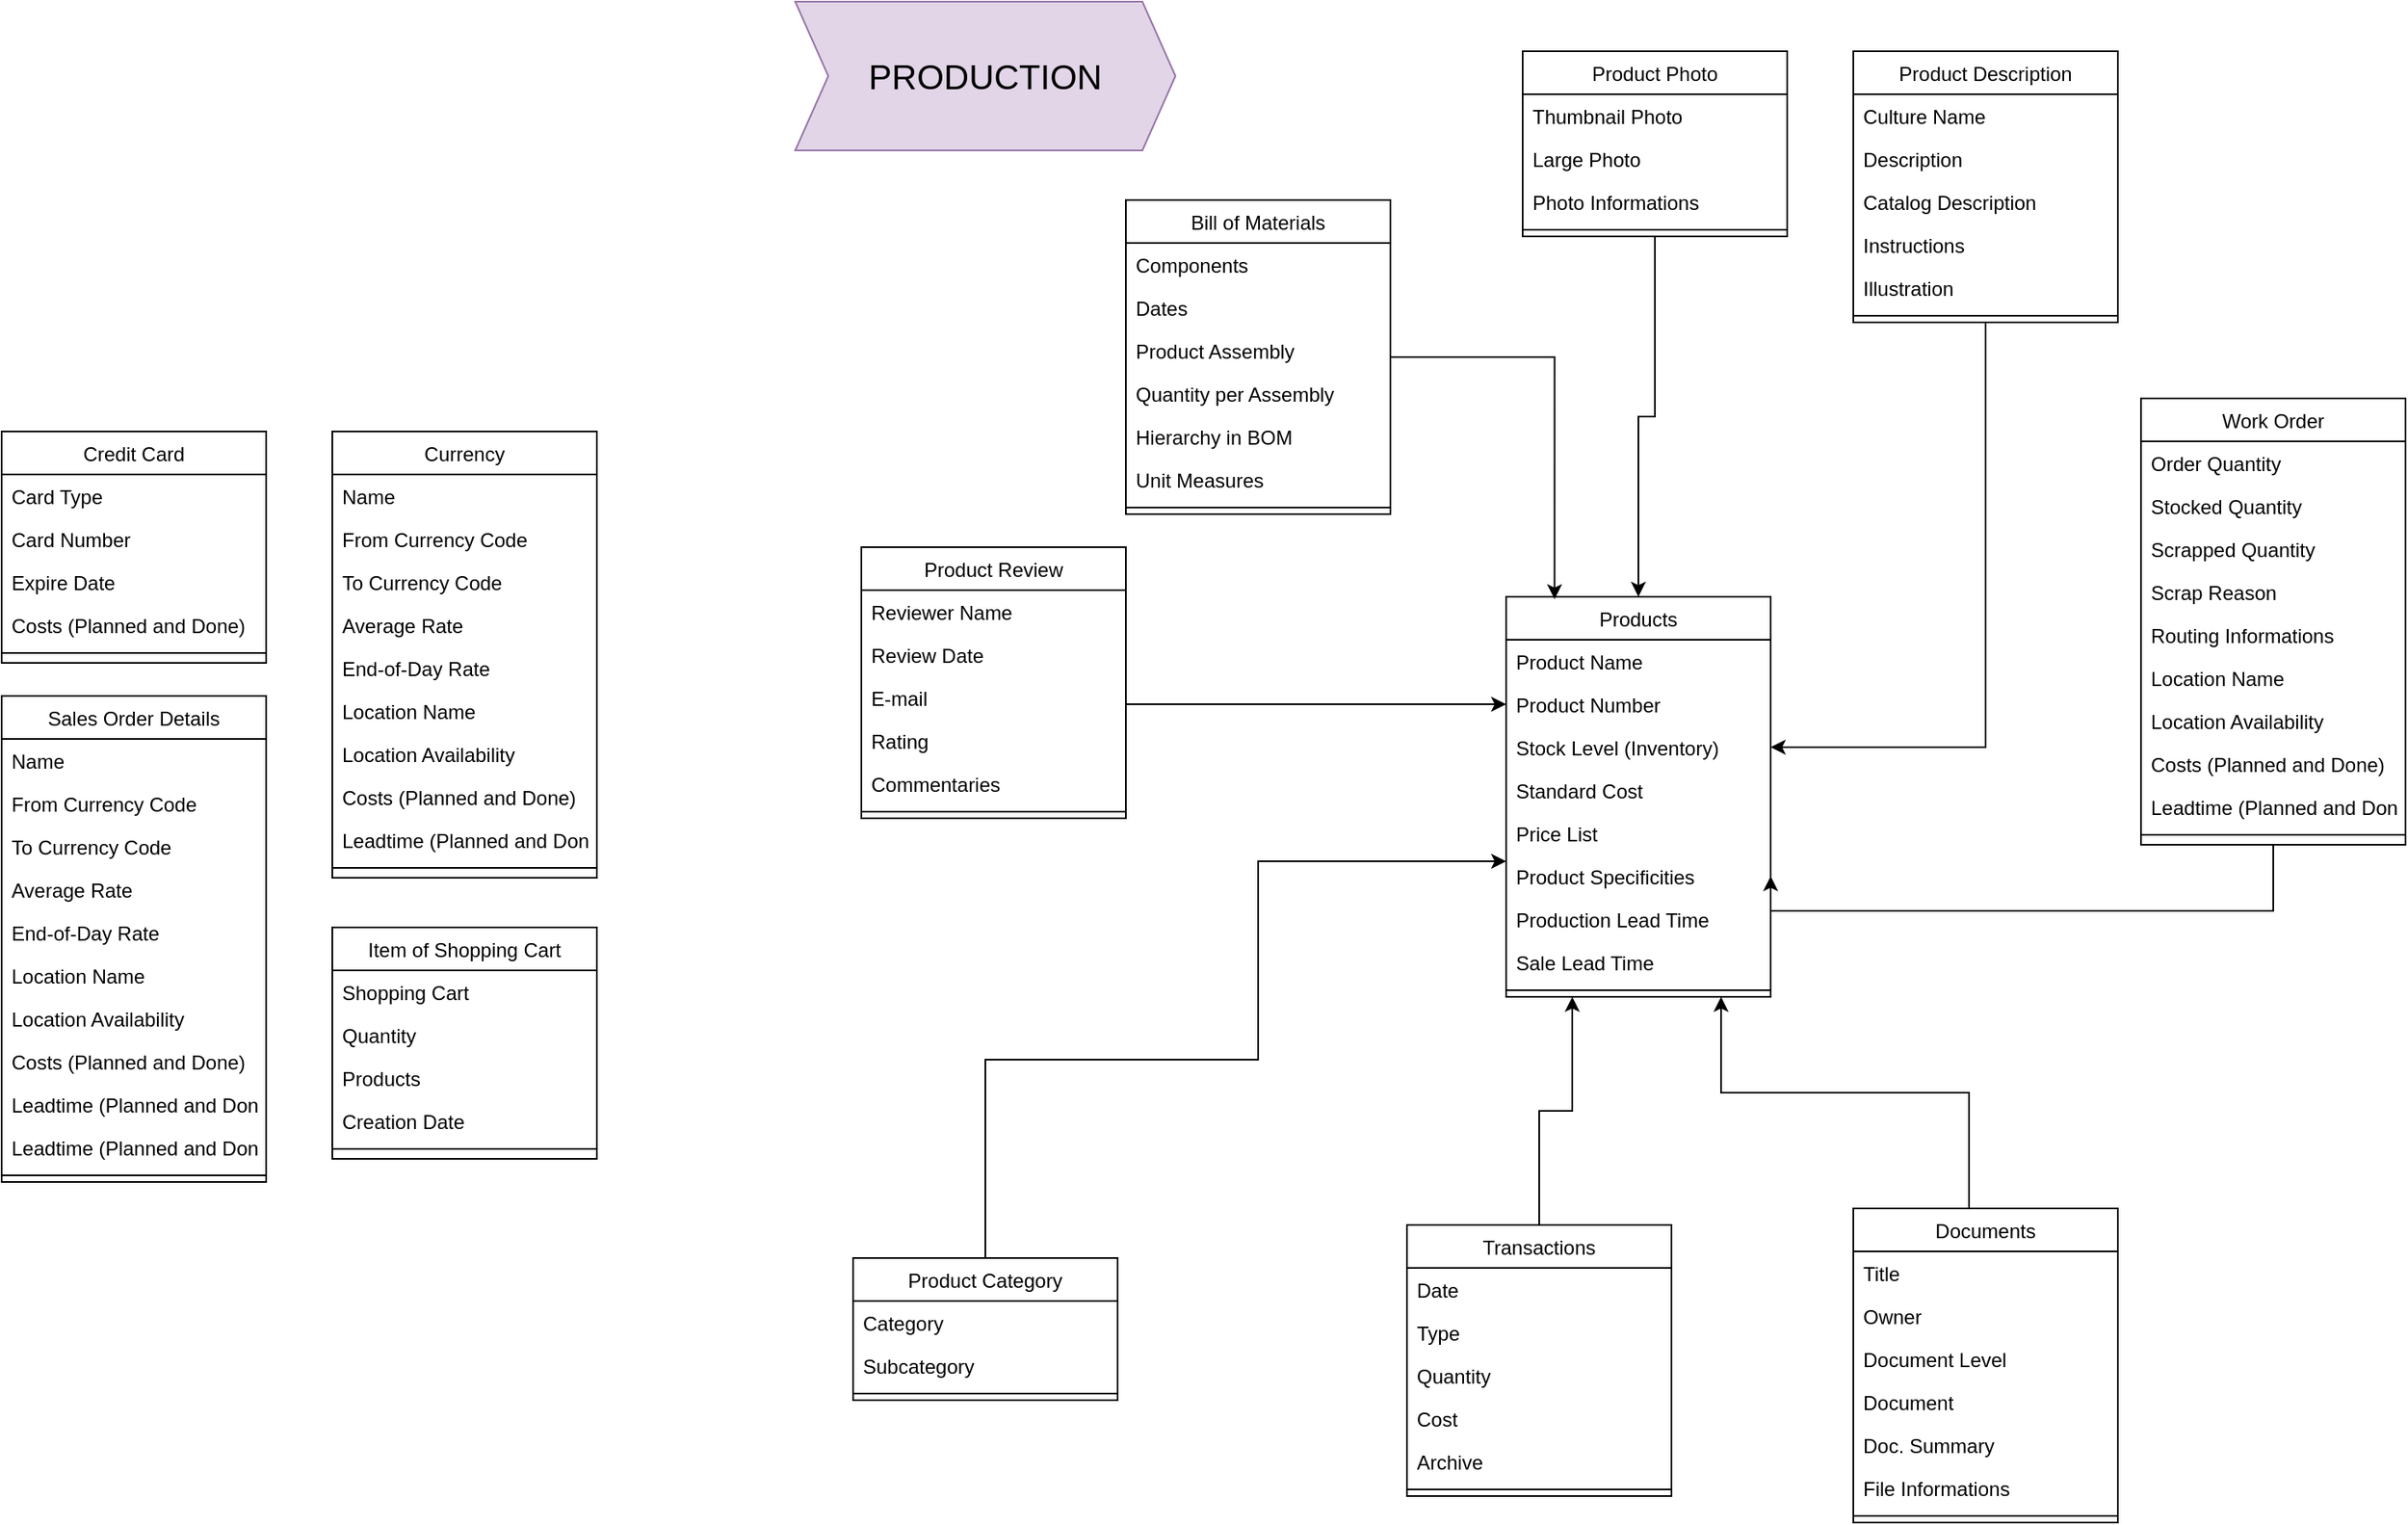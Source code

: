<mxfile version="15.5.5" type="github">
  <diagram id="C5RBs43oDa-KdzZeNtuy" name="AdventureWorks">
    <mxGraphModel dx="1296" dy="685" grid="1" gridSize="10" guides="1" tooltips="1" connect="1" arrows="1" fold="1" page="1" pageScale="1" pageWidth="827" pageHeight="1169" math="0" shadow="0">
      <root>
        <mxCell id="WIyWlLk6GJQsqaUBKTNV-0" />
        <mxCell id="WIyWlLk6GJQsqaUBKTNV-1" parent="WIyWlLk6GJQsqaUBKTNV-0" />
        <mxCell id="zkfFHV4jXpPFQw0GAbJ--0" value="Products" style="swimlane;fontStyle=0;align=center;verticalAlign=top;childLayout=stackLayout;horizontal=1;startSize=26;horizontalStack=0;resizeParent=1;resizeLast=0;collapsible=1;marginBottom=0;rounded=0;shadow=0;strokeWidth=1;" parent="WIyWlLk6GJQsqaUBKTNV-1" vertex="1">
          <mxGeometry x="1270" y="370" width="160" height="242" as="geometry">
            <mxRectangle x="230" y="140" width="160" height="26" as="alternateBounds" />
          </mxGeometry>
        </mxCell>
        <mxCell id="zkfFHV4jXpPFQw0GAbJ--1" value="Product Name" style="text;align=left;verticalAlign=top;spacingLeft=4;spacingRight=4;overflow=hidden;rotatable=0;points=[[0,0.5],[1,0.5]];portConstraint=eastwest;" parent="zkfFHV4jXpPFQw0GAbJ--0" vertex="1">
          <mxGeometry y="26" width="160" height="26" as="geometry" />
        </mxCell>
        <mxCell id="zkfFHV4jXpPFQw0GAbJ--2" value="Product Number" style="text;align=left;verticalAlign=top;spacingLeft=4;spacingRight=4;overflow=hidden;rotatable=0;points=[[0,0.5],[1,0.5]];portConstraint=eastwest;rounded=0;shadow=0;html=0;" parent="zkfFHV4jXpPFQw0GAbJ--0" vertex="1">
          <mxGeometry y="52" width="160" height="26" as="geometry" />
        </mxCell>
        <mxCell id="zkfFHV4jXpPFQw0GAbJ--3" value="Stock Level (Inventory)" style="text;align=left;verticalAlign=top;spacingLeft=4;spacingRight=4;overflow=hidden;rotatable=0;points=[[0,0.5],[1,0.5]];portConstraint=eastwest;rounded=0;shadow=0;html=0;" parent="zkfFHV4jXpPFQw0GAbJ--0" vertex="1">
          <mxGeometry y="78" width="160" height="26" as="geometry" />
        </mxCell>
        <mxCell id="zkfFHV4jXpPFQw0GAbJ--5" value="Standard Cost" style="text;align=left;verticalAlign=top;spacingLeft=4;spacingRight=4;overflow=hidden;rotatable=0;points=[[0,0.5],[1,0.5]];portConstraint=eastwest;" parent="zkfFHV4jXpPFQw0GAbJ--0" vertex="1">
          <mxGeometry y="104" width="160" height="26" as="geometry" />
        </mxCell>
        <mxCell id="CMO23vyVObpt2nxWguGa-0" value="Price List" style="text;align=left;verticalAlign=top;spacingLeft=4;spacingRight=4;overflow=hidden;rotatable=0;points=[[0,0.5],[1,0.5]];portConstraint=eastwest;" vertex="1" parent="zkfFHV4jXpPFQw0GAbJ--0">
          <mxGeometry y="130" width="160" height="26" as="geometry" />
        </mxCell>
        <mxCell id="CMO23vyVObpt2nxWguGa-3" value="Product Specificities" style="text;align=left;verticalAlign=top;spacingLeft=4;spacingRight=4;overflow=hidden;rotatable=0;points=[[0,0.5],[1,0.5]];portConstraint=eastwest;" vertex="1" parent="zkfFHV4jXpPFQw0GAbJ--0">
          <mxGeometry y="156" width="160" height="26" as="geometry" />
        </mxCell>
        <mxCell id="CMO23vyVObpt2nxWguGa-2" value="Production Lead Time" style="text;align=left;verticalAlign=top;spacingLeft=4;spacingRight=4;overflow=hidden;rotatable=0;points=[[0,0.5],[1,0.5]];portConstraint=eastwest;" vertex="1" parent="zkfFHV4jXpPFQw0GAbJ--0">
          <mxGeometry y="182" width="160" height="26" as="geometry" />
        </mxCell>
        <mxCell id="CMO23vyVObpt2nxWguGa-1" value="Sale Lead Time" style="text;align=left;verticalAlign=top;spacingLeft=4;spacingRight=4;overflow=hidden;rotatable=0;points=[[0,0.5],[1,0.5]];portConstraint=eastwest;" vertex="1" parent="zkfFHV4jXpPFQw0GAbJ--0">
          <mxGeometry y="208" width="160" height="26" as="geometry" />
        </mxCell>
        <mxCell id="zkfFHV4jXpPFQw0GAbJ--4" value="" style="line;html=1;strokeWidth=1;align=left;verticalAlign=middle;spacingTop=-1;spacingLeft=3;spacingRight=3;rotatable=0;labelPosition=right;points=[];portConstraint=eastwest;" parent="zkfFHV4jXpPFQw0GAbJ--0" vertex="1">
          <mxGeometry y="234" width="160" height="8" as="geometry" />
        </mxCell>
        <mxCell id="CMO23vyVObpt2nxWguGa-112" style="edgeStyle=orthogonalEdgeStyle;rounded=0;orthogonalLoop=1;jettySize=auto;html=1;fontSize=21;entryX=0;entryY=0.5;entryDx=0;entryDy=0;" edge="1" parent="WIyWlLk6GJQsqaUBKTNV-1" source="zkfFHV4jXpPFQw0GAbJ--6" target="zkfFHV4jXpPFQw0GAbJ--2">
          <mxGeometry relative="1" as="geometry">
            <Array as="points">
              <mxPoint x="1100" y="435" />
              <mxPoint x="1100" y="435" />
            </Array>
          </mxGeometry>
        </mxCell>
        <mxCell id="zkfFHV4jXpPFQw0GAbJ--6" value="Product Review" style="swimlane;fontStyle=0;align=center;verticalAlign=top;childLayout=stackLayout;horizontal=1;startSize=26;horizontalStack=0;resizeParent=1;resizeLast=0;collapsible=1;marginBottom=0;rounded=0;shadow=0;strokeWidth=1;" parent="WIyWlLk6GJQsqaUBKTNV-1" vertex="1">
          <mxGeometry x="880" y="340" width="160" height="164" as="geometry">
            <mxRectangle x="130" y="380" width="160" height="26" as="alternateBounds" />
          </mxGeometry>
        </mxCell>
        <mxCell id="zkfFHV4jXpPFQw0GAbJ--7" value="Reviewer Name" style="text;align=left;verticalAlign=top;spacingLeft=4;spacingRight=4;overflow=hidden;rotatable=0;points=[[0,0.5],[1,0.5]];portConstraint=eastwest;" parent="zkfFHV4jXpPFQw0GAbJ--6" vertex="1">
          <mxGeometry y="26" width="160" height="26" as="geometry" />
        </mxCell>
        <mxCell id="zkfFHV4jXpPFQw0GAbJ--8" value="Review Date" style="text;align=left;verticalAlign=top;spacingLeft=4;spacingRight=4;overflow=hidden;rotatable=0;points=[[0,0.5],[1,0.5]];portConstraint=eastwest;rounded=0;shadow=0;html=0;" parent="zkfFHV4jXpPFQw0GAbJ--6" vertex="1">
          <mxGeometry y="52" width="160" height="26" as="geometry" />
        </mxCell>
        <mxCell id="zkfFHV4jXpPFQw0GAbJ--11" value="E-mail" style="text;align=left;verticalAlign=top;spacingLeft=4;spacingRight=4;overflow=hidden;rotatable=0;points=[[0,0.5],[1,0.5]];portConstraint=eastwest;" parent="zkfFHV4jXpPFQw0GAbJ--6" vertex="1">
          <mxGeometry y="78" width="160" height="26" as="geometry" />
        </mxCell>
        <mxCell id="CMO23vyVObpt2nxWguGa-9" value="Rating" style="text;align=left;verticalAlign=top;spacingLeft=4;spacingRight=4;overflow=hidden;rotatable=0;points=[[0,0.5],[1,0.5]];portConstraint=eastwest;" vertex="1" parent="zkfFHV4jXpPFQw0GAbJ--6">
          <mxGeometry y="104" width="160" height="26" as="geometry" />
        </mxCell>
        <mxCell id="CMO23vyVObpt2nxWguGa-10" value="Commentaries" style="text;align=left;verticalAlign=top;spacingLeft=4;spacingRight=4;overflow=hidden;rotatable=0;points=[[0,0.5],[1,0.5]];portConstraint=eastwest;" vertex="1" parent="zkfFHV4jXpPFQw0GAbJ--6">
          <mxGeometry y="130" width="160" height="26" as="geometry" />
        </mxCell>
        <mxCell id="zkfFHV4jXpPFQw0GAbJ--9" value="" style="line;html=1;strokeWidth=1;align=left;verticalAlign=middle;spacingTop=-1;spacingLeft=3;spacingRight=3;rotatable=0;labelPosition=right;points=[];portConstraint=eastwest;" parent="zkfFHV4jXpPFQw0GAbJ--6" vertex="1">
          <mxGeometry y="156" width="160" height="8" as="geometry" />
        </mxCell>
        <mxCell id="CMO23vyVObpt2nxWguGa-115" style="edgeStyle=orthogonalEdgeStyle;rounded=0;orthogonalLoop=1;jettySize=auto;html=1;entryX=0.25;entryY=1;entryDx=0;entryDy=0;fontSize=21;" edge="1" parent="WIyWlLk6GJQsqaUBKTNV-1" source="zkfFHV4jXpPFQw0GAbJ--13" target="zkfFHV4jXpPFQw0GAbJ--0">
          <mxGeometry relative="1" as="geometry" />
        </mxCell>
        <mxCell id="zkfFHV4jXpPFQw0GAbJ--13" value="Transactions" style="swimlane;fontStyle=0;align=center;verticalAlign=top;childLayout=stackLayout;horizontal=1;startSize=26;horizontalStack=0;resizeParent=1;resizeLast=0;collapsible=1;marginBottom=0;rounded=0;shadow=0;strokeWidth=1;" parent="WIyWlLk6GJQsqaUBKTNV-1" vertex="1">
          <mxGeometry x="1210" y="750" width="160" height="164" as="geometry">
            <mxRectangle x="340" y="380" width="170" height="26" as="alternateBounds" />
          </mxGeometry>
        </mxCell>
        <mxCell id="zkfFHV4jXpPFQw0GAbJ--14" value="Date" style="text;align=left;verticalAlign=top;spacingLeft=4;spacingRight=4;overflow=hidden;rotatable=0;points=[[0,0.5],[1,0.5]];portConstraint=eastwest;" parent="zkfFHV4jXpPFQw0GAbJ--13" vertex="1">
          <mxGeometry y="26" width="160" height="26" as="geometry" />
        </mxCell>
        <mxCell id="CMO23vyVObpt2nxWguGa-6" value="Type" style="text;align=left;verticalAlign=top;spacingLeft=4;spacingRight=4;overflow=hidden;rotatable=0;points=[[0,0.5],[1,0.5]];portConstraint=eastwest;" vertex="1" parent="zkfFHV4jXpPFQw0GAbJ--13">
          <mxGeometry y="52" width="160" height="26" as="geometry" />
        </mxCell>
        <mxCell id="CMO23vyVObpt2nxWguGa-5" value="Quantity" style="text;align=left;verticalAlign=top;spacingLeft=4;spacingRight=4;overflow=hidden;rotatable=0;points=[[0,0.5],[1,0.5]];portConstraint=eastwest;" vertex="1" parent="zkfFHV4jXpPFQw0GAbJ--13">
          <mxGeometry y="78" width="160" height="26" as="geometry" />
        </mxCell>
        <mxCell id="CMO23vyVObpt2nxWguGa-8" value="Cost" style="text;align=left;verticalAlign=top;spacingLeft=4;spacingRight=4;overflow=hidden;rotatable=0;points=[[0,0.5],[1,0.5]];portConstraint=eastwest;" vertex="1" parent="zkfFHV4jXpPFQw0GAbJ--13">
          <mxGeometry y="104" width="160" height="26" as="geometry" />
        </mxCell>
        <mxCell id="CMO23vyVObpt2nxWguGa-7" value="Archive" style="text;align=left;verticalAlign=top;spacingLeft=4;spacingRight=4;overflow=hidden;rotatable=0;points=[[0,0.5],[1,0.5]];portConstraint=eastwest;" vertex="1" parent="zkfFHV4jXpPFQw0GAbJ--13">
          <mxGeometry y="130" width="160" height="26" as="geometry" />
        </mxCell>
        <mxCell id="zkfFHV4jXpPFQw0GAbJ--15" value="" style="line;html=1;strokeWidth=1;align=left;verticalAlign=middle;spacingTop=-1;spacingLeft=3;spacingRight=3;rotatable=0;labelPosition=right;points=[];portConstraint=eastwest;" parent="zkfFHV4jXpPFQw0GAbJ--13" vertex="1">
          <mxGeometry y="156" width="160" height="8" as="geometry" />
        </mxCell>
        <mxCell id="CMO23vyVObpt2nxWguGa-114" style="edgeStyle=orthogonalEdgeStyle;rounded=0;orthogonalLoop=1;jettySize=auto;html=1;fontSize=21;" edge="1" parent="WIyWlLk6GJQsqaUBKTNV-1" source="zkfFHV4jXpPFQw0GAbJ--17" target="zkfFHV4jXpPFQw0GAbJ--0">
          <mxGeometry relative="1" as="geometry">
            <Array as="points">
              <mxPoint x="955" y="650" />
              <mxPoint x="1120" y="650" />
              <mxPoint x="1120" y="530" />
            </Array>
          </mxGeometry>
        </mxCell>
        <mxCell id="zkfFHV4jXpPFQw0GAbJ--17" value="Product Category" style="swimlane;fontStyle=0;align=center;verticalAlign=top;childLayout=stackLayout;horizontal=1;startSize=26;horizontalStack=0;resizeParent=1;resizeLast=0;collapsible=1;marginBottom=0;rounded=0;shadow=0;strokeWidth=1;" parent="WIyWlLk6GJQsqaUBKTNV-1" vertex="1">
          <mxGeometry x="875" y="770" width="160" height="86" as="geometry">
            <mxRectangle x="550" y="140" width="160" height="26" as="alternateBounds" />
          </mxGeometry>
        </mxCell>
        <mxCell id="zkfFHV4jXpPFQw0GAbJ--18" value="Category" style="text;align=left;verticalAlign=top;spacingLeft=4;spacingRight=4;overflow=hidden;rotatable=0;points=[[0,0.5],[1,0.5]];portConstraint=eastwest;" parent="zkfFHV4jXpPFQw0GAbJ--17" vertex="1">
          <mxGeometry y="26" width="160" height="26" as="geometry" />
        </mxCell>
        <mxCell id="zkfFHV4jXpPFQw0GAbJ--19" value="Subcategory" style="text;align=left;verticalAlign=top;spacingLeft=4;spacingRight=4;overflow=hidden;rotatable=0;points=[[0,0.5],[1,0.5]];portConstraint=eastwest;rounded=0;shadow=0;html=0;" parent="zkfFHV4jXpPFQw0GAbJ--17" vertex="1">
          <mxGeometry y="52" width="160" height="26" as="geometry" />
        </mxCell>
        <mxCell id="zkfFHV4jXpPFQw0GAbJ--23" value="" style="line;html=1;strokeWidth=1;align=left;verticalAlign=middle;spacingTop=-1;spacingLeft=3;spacingRight=3;rotatable=0;labelPosition=right;points=[];portConstraint=eastwest;" parent="zkfFHV4jXpPFQw0GAbJ--17" vertex="1">
          <mxGeometry y="78" width="160" height="8" as="geometry" />
        </mxCell>
        <mxCell id="CMO23vyVObpt2nxWguGa-113" style="edgeStyle=orthogonalEdgeStyle;rounded=0;orthogonalLoop=1;jettySize=auto;html=1;entryX=1;entryY=0.5;entryDx=0;entryDy=0;fontSize=21;" edge="1" parent="WIyWlLk6GJQsqaUBKTNV-1" source="CMO23vyVObpt2nxWguGa-11" target="CMO23vyVObpt2nxWguGa-3">
          <mxGeometry relative="1" as="geometry">
            <Array as="points">
              <mxPoint x="1734" y="560" />
              <mxPoint x="1430" y="560" />
            </Array>
          </mxGeometry>
        </mxCell>
        <mxCell id="CMO23vyVObpt2nxWguGa-11" value="Work Order" style="swimlane;fontStyle=0;align=center;verticalAlign=top;childLayout=stackLayout;horizontal=1;startSize=26;horizontalStack=0;resizeParent=1;resizeLast=0;collapsible=1;marginBottom=0;rounded=0;shadow=0;strokeWidth=1;" vertex="1" parent="WIyWlLk6GJQsqaUBKTNV-1">
          <mxGeometry x="1654" y="250" width="160" height="270" as="geometry">
            <mxRectangle x="230" y="140" width="160" height="26" as="alternateBounds" />
          </mxGeometry>
        </mxCell>
        <mxCell id="CMO23vyVObpt2nxWguGa-12" value="Order Quantity" style="text;align=left;verticalAlign=top;spacingLeft=4;spacingRight=4;overflow=hidden;rotatable=0;points=[[0,0.5],[1,0.5]];portConstraint=eastwest;" vertex="1" parent="CMO23vyVObpt2nxWguGa-11">
          <mxGeometry y="26" width="160" height="26" as="geometry" />
        </mxCell>
        <mxCell id="CMO23vyVObpt2nxWguGa-13" value="Stocked Quantity" style="text;align=left;verticalAlign=top;spacingLeft=4;spacingRight=4;overflow=hidden;rotatable=0;points=[[0,0.5],[1,0.5]];portConstraint=eastwest;rounded=0;shadow=0;html=0;" vertex="1" parent="CMO23vyVObpt2nxWguGa-11">
          <mxGeometry y="52" width="160" height="26" as="geometry" />
        </mxCell>
        <mxCell id="CMO23vyVObpt2nxWguGa-14" value="Scrapped Quantity" style="text;align=left;verticalAlign=top;spacingLeft=4;spacingRight=4;overflow=hidden;rotatable=0;points=[[0,0.5],[1,0.5]];portConstraint=eastwest;rounded=0;shadow=0;html=0;" vertex="1" parent="CMO23vyVObpt2nxWguGa-11">
          <mxGeometry y="78" width="160" height="26" as="geometry" />
        </mxCell>
        <mxCell id="CMO23vyVObpt2nxWguGa-15" value="Scrap Reason" style="text;align=left;verticalAlign=top;spacingLeft=4;spacingRight=4;overflow=hidden;rotatable=0;points=[[0,0.5],[1,0.5]];portConstraint=eastwest;" vertex="1" parent="CMO23vyVObpt2nxWguGa-11">
          <mxGeometry y="104" width="160" height="26" as="geometry" />
        </mxCell>
        <mxCell id="CMO23vyVObpt2nxWguGa-17" value="Routing Informations" style="text;align=left;verticalAlign=top;spacingLeft=4;spacingRight=4;overflow=hidden;rotatable=0;points=[[0,0.5],[1,0.5]];portConstraint=eastwest;" vertex="1" parent="CMO23vyVObpt2nxWguGa-11">
          <mxGeometry y="130" width="160" height="26" as="geometry" />
        </mxCell>
        <mxCell id="CMO23vyVObpt2nxWguGa-19" value="Location Name" style="text;align=left;verticalAlign=top;spacingLeft=4;spacingRight=4;overflow=hidden;rotatable=0;points=[[0,0.5],[1,0.5]];portConstraint=eastwest;" vertex="1" parent="CMO23vyVObpt2nxWguGa-11">
          <mxGeometry y="156" width="160" height="26" as="geometry" />
        </mxCell>
        <mxCell id="CMO23vyVObpt2nxWguGa-18" value="Location Availability" style="text;align=left;verticalAlign=top;spacingLeft=4;spacingRight=4;overflow=hidden;rotatable=0;points=[[0,0.5],[1,0.5]];portConstraint=eastwest;" vertex="1" parent="CMO23vyVObpt2nxWguGa-11">
          <mxGeometry y="182" width="160" height="26" as="geometry" />
        </mxCell>
        <mxCell id="CMO23vyVObpt2nxWguGa-21" value="Costs (Planned and Done)" style="text;align=left;verticalAlign=top;spacingLeft=4;spacingRight=4;overflow=hidden;rotatable=0;points=[[0,0.5],[1,0.5]];portConstraint=eastwest;" vertex="1" parent="CMO23vyVObpt2nxWguGa-11">
          <mxGeometry y="208" width="160" height="26" as="geometry" />
        </mxCell>
        <mxCell id="CMO23vyVObpt2nxWguGa-22" value="Leadtime (Planned and Done)" style="text;align=left;verticalAlign=top;spacingLeft=4;spacingRight=4;overflow=hidden;rotatable=0;points=[[0,0.5],[1,0.5]];portConstraint=eastwest;" vertex="1" parent="CMO23vyVObpt2nxWguGa-11">
          <mxGeometry y="234" width="160" height="26" as="geometry" />
        </mxCell>
        <mxCell id="CMO23vyVObpt2nxWguGa-20" value="" style="line;html=1;strokeWidth=1;align=left;verticalAlign=middle;spacingTop=-1;spacingLeft=3;spacingRight=3;rotatable=0;labelPosition=right;points=[];portConstraint=eastwest;" vertex="1" parent="CMO23vyVObpt2nxWguGa-11">
          <mxGeometry y="260" width="160" height="8" as="geometry" />
        </mxCell>
        <mxCell id="CMO23vyVObpt2nxWguGa-110" style="edgeStyle=orthogonalEdgeStyle;rounded=0;orthogonalLoop=1;jettySize=auto;html=1;fontSize=21;entryX=1;entryY=0.5;entryDx=0;entryDy=0;" edge="1" parent="WIyWlLk6GJQsqaUBKTNV-1" source="CMO23vyVObpt2nxWguGa-23" target="zkfFHV4jXpPFQw0GAbJ--3">
          <mxGeometry relative="1" as="geometry" />
        </mxCell>
        <mxCell id="CMO23vyVObpt2nxWguGa-23" value="Product Description" style="swimlane;fontStyle=0;align=center;verticalAlign=top;childLayout=stackLayout;horizontal=1;startSize=26;horizontalStack=0;resizeParent=1;resizeLast=0;collapsible=1;marginBottom=0;rounded=0;shadow=0;strokeWidth=1;" vertex="1" parent="WIyWlLk6GJQsqaUBKTNV-1">
          <mxGeometry x="1480" y="40" width="160" height="164" as="geometry">
            <mxRectangle x="230" y="140" width="160" height="26" as="alternateBounds" />
          </mxGeometry>
        </mxCell>
        <mxCell id="CMO23vyVObpt2nxWguGa-24" value="Culture Name" style="text;align=left;verticalAlign=top;spacingLeft=4;spacingRight=4;overflow=hidden;rotatable=0;points=[[0,0.5],[1,0.5]];portConstraint=eastwest;" vertex="1" parent="CMO23vyVObpt2nxWguGa-23">
          <mxGeometry y="26" width="160" height="26" as="geometry" />
        </mxCell>
        <mxCell id="CMO23vyVObpt2nxWguGa-25" value="Description" style="text;align=left;verticalAlign=top;spacingLeft=4;spacingRight=4;overflow=hidden;rotatable=0;points=[[0,0.5],[1,0.5]];portConstraint=eastwest;rounded=0;shadow=0;html=0;" vertex="1" parent="CMO23vyVObpt2nxWguGa-23">
          <mxGeometry y="52" width="160" height="26" as="geometry" />
        </mxCell>
        <mxCell id="CMO23vyVObpt2nxWguGa-26" value="Catalog Description" style="text;align=left;verticalAlign=top;spacingLeft=4;spacingRight=4;overflow=hidden;rotatable=0;points=[[0,0.5],[1,0.5]];portConstraint=eastwest;rounded=0;shadow=0;html=0;" vertex="1" parent="CMO23vyVObpt2nxWguGa-23">
          <mxGeometry y="78" width="160" height="26" as="geometry" />
        </mxCell>
        <mxCell id="CMO23vyVObpt2nxWguGa-27" value="Instructions" style="text;align=left;verticalAlign=top;spacingLeft=4;spacingRight=4;overflow=hidden;rotatable=0;points=[[0,0.5],[1,0.5]];portConstraint=eastwest;" vertex="1" parent="CMO23vyVObpt2nxWguGa-23">
          <mxGeometry y="104" width="160" height="26" as="geometry" />
        </mxCell>
        <mxCell id="CMO23vyVObpt2nxWguGa-28" value="Illustration" style="text;align=left;verticalAlign=top;spacingLeft=4;spacingRight=4;overflow=hidden;rotatable=0;points=[[0,0.5],[1,0.5]];portConstraint=eastwest;" vertex="1" parent="CMO23vyVObpt2nxWguGa-23">
          <mxGeometry y="130" width="160" height="26" as="geometry" />
        </mxCell>
        <mxCell id="CMO23vyVObpt2nxWguGa-32" value="" style="line;html=1;strokeWidth=1;align=left;verticalAlign=middle;spacingTop=-1;spacingLeft=3;spacingRight=3;rotatable=0;labelPosition=right;points=[];portConstraint=eastwest;" vertex="1" parent="CMO23vyVObpt2nxWguGa-23">
          <mxGeometry y="156" width="160" height="8" as="geometry" />
        </mxCell>
        <mxCell id="CMO23vyVObpt2nxWguGa-33" value="Documents" style="swimlane;fontStyle=0;align=center;verticalAlign=top;childLayout=stackLayout;horizontal=1;startSize=26;horizontalStack=0;resizeParent=1;resizeLast=0;collapsible=1;marginBottom=0;rounded=0;shadow=0;strokeWidth=1;" vertex="1" parent="WIyWlLk6GJQsqaUBKTNV-1">
          <mxGeometry x="1480" y="740" width="160" height="190" as="geometry">
            <mxRectangle x="230" y="140" width="160" height="26" as="alternateBounds" />
          </mxGeometry>
        </mxCell>
        <mxCell id="CMO23vyVObpt2nxWguGa-34" value="Title" style="text;align=left;verticalAlign=top;spacingLeft=4;spacingRight=4;overflow=hidden;rotatable=0;points=[[0,0.5],[1,0.5]];portConstraint=eastwest;" vertex="1" parent="CMO23vyVObpt2nxWguGa-33">
          <mxGeometry y="26" width="160" height="26" as="geometry" />
        </mxCell>
        <mxCell id="CMO23vyVObpt2nxWguGa-35" value="Owner" style="text;align=left;verticalAlign=top;spacingLeft=4;spacingRight=4;overflow=hidden;rotatable=0;points=[[0,0.5],[1,0.5]];portConstraint=eastwest;rounded=0;shadow=0;html=0;" vertex="1" parent="CMO23vyVObpt2nxWguGa-33">
          <mxGeometry y="52" width="160" height="26" as="geometry" />
        </mxCell>
        <mxCell id="CMO23vyVObpt2nxWguGa-36" value="Document Level" style="text;align=left;verticalAlign=top;spacingLeft=4;spacingRight=4;overflow=hidden;rotatable=0;points=[[0,0.5],[1,0.5]];portConstraint=eastwest;rounded=0;shadow=0;html=0;" vertex="1" parent="CMO23vyVObpt2nxWguGa-33">
          <mxGeometry y="78" width="160" height="26" as="geometry" />
        </mxCell>
        <mxCell id="CMO23vyVObpt2nxWguGa-37" value="Document" style="text;align=left;verticalAlign=top;spacingLeft=4;spacingRight=4;overflow=hidden;rotatable=0;points=[[0,0.5],[1,0.5]];portConstraint=eastwest;" vertex="1" parent="CMO23vyVObpt2nxWguGa-33">
          <mxGeometry y="104" width="160" height="26" as="geometry" />
        </mxCell>
        <mxCell id="CMO23vyVObpt2nxWguGa-38" value="Doc. Summary" style="text;align=left;verticalAlign=top;spacingLeft=4;spacingRight=4;overflow=hidden;rotatable=0;points=[[0,0.5],[1,0.5]];portConstraint=eastwest;" vertex="1" parent="CMO23vyVObpt2nxWguGa-33">
          <mxGeometry y="130" width="160" height="26" as="geometry" />
        </mxCell>
        <mxCell id="CMO23vyVObpt2nxWguGa-39" value="File Informations" style="text;align=left;verticalAlign=top;spacingLeft=4;spacingRight=4;overflow=hidden;rotatable=0;points=[[0,0.5],[1,0.5]];portConstraint=eastwest;" vertex="1" parent="CMO23vyVObpt2nxWguGa-33">
          <mxGeometry y="156" width="160" height="26" as="geometry" />
        </mxCell>
        <mxCell id="CMO23vyVObpt2nxWguGa-42" value="" style="line;html=1;strokeWidth=1;align=left;verticalAlign=middle;spacingTop=-1;spacingLeft=3;spacingRight=3;rotatable=0;labelPosition=right;points=[];portConstraint=eastwest;" vertex="1" parent="CMO23vyVObpt2nxWguGa-33">
          <mxGeometry y="182" width="160" height="8" as="geometry" />
        </mxCell>
        <mxCell id="CMO23vyVObpt2nxWguGa-106" style="edgeStyle=orthogonalEdgeStyle;rounded=0;orthogonalLoop=1;jettySize=auto;html=1;entryX=0.183;entryY=0.006;entryDx=0;entryDy=0;entryPerimeter=0;" edge="1" parent="WIyWlLk6GJQsqaUBKTNV-1" source="CMO23vyVObpt2nxWguGa-43" target="zkfFHV4jXpPFQw0GAbJ--0">
          <mxGeometry relative="1" as="geometry" />
        </mxCell>
        <mxCell id="CMO23vyVObpt2nxWguGa-43" value="Bill of Materials" style="swimlane;fontStyle=0;align=center;verticalAlign=top;childLayout=stackLayout;horizontal=1;startSize=26;horizontalStack=0;resizeParent=1;resizeLast=0;collapsible=1;marginBottom=0;rounded=0;shadow=0;strokeWidth=1;" vertex="1" parent="WIyWlLk6GJQsqaUBKTNV-1">
          <mxGeometry x="1040" y="130" width="160" height="190" as="geometry">
            <mxRectangle x="230" y="140" width="160" height="26" as="alternateBounds" />
          </mxGeometry>
        </mxCell>
        <mxCell id="CMO23vyVObpt2nxWguGa-44" value="Components" style="text;align=left;verticalAlign=top;spacingLeft=4;spacingRight=4;overflow=hidden;rotatable=0;points=[[0,0.5],[1,0.5]];portConstraint=eastwest;" vertex="1" parent="CMO23vyVObpt2nxWguGa-43">
          <mxGeometry y="26" width="160" height="26" as="geometry" />
        </mxCell>
        <mxCell id="CMO23vyVObpt2nxWguGa-45" value="Dates" style="text;align=left;verticalAlign=top;spacingLeft=4;spacingRight=4;overflow=hidden;rotatable=0;points=[[0,0.5],[1,0.5]];portConstraint=eastwest;rounded=0;shadow=0;html=0;" vertex="1" parent="CMO23vyVObpt2nxWguGa-43">
          <mxGeometry y="52" width="160" height="26" as="geometry" />
        </mxCell>
        <mxCell id="CMO23vyVObpt2nxWguGa-46" value="Product Assembly" style="text;align=left;verticalAlign=top;spacingLeft=4;spacingRight=4;overflow=hidden;rotatable=0;points=[[0,0.5],[1,0.5]];portConstraint=eastwest;rounded=0;shadow=0;html=0;" vertex="1" parent="CMO23vyVObpt2nxWguGa-43">
          <mxGeometry y="78" width="160" height="26" as="geometry" />
        </mxCell>
        <mxCell id="CMO23vyVObpt2nxWguGa-47" value="Quantity per Assembly" style="text;align=left;verticalAlign=top;spacingLeft=4;spacingRight=4;overflow=hidden;rotatable=0;points=[[0,0.5],[1,0.5]];portConstraint=eastwest;" vertex="1" parent="CMO23vyVObpt2nxWguGa-43">
          <mxGeometry y="104" width="160" height="26" as="geometry" />
        </mxCell>
        <mxCell id="CMO23vyVObpt2nxWguGa-48" value="Hierarchy in BOM" style="text;align=left;verticalAlign=top;spacingLeft=4;spacingRight=4;overflow=hidden;rotatable=0;points=[[0,0.5],[1,0.5]];portConstraint=eastwest;" vertex="1" parent="CMO23vyVObpt2nxWguGa-43">
          <mxGeometry y="130" width="160" height="26" as="geometry" />
        </mxCell>
        <mxCell id="CMO23vyVObpt2nxWguGa-49" value="Unit Measures" style="text;align=left;verticalAlign=top;spacingLeft=4;spacingRight=4;overflow=hidden;rotatable=0;points=[[0,0.5],[1,0.5]];portConstraint=eastwest;" vertex="1" parent="CMO23vyVObpt2nxWguGa-43">
          <mxGeometry y="156" width="160" height="26" as="geometry" />
        </mxCell>
        <mxCell id="CMO23vyVObpt2nxWguGa-50" value="" style="line;html=1;strokeWidth=1;align=left;verticalAlign=middle;spacingTop=-1;spacingLeft=3;spacingRight=3;rotatable=0;labelPosition=right;points=[];portConstraint=eastwest;" vertex="1" parent="CMO23vyVObpt2nxWguGa-43">
          <mxGeometry y="182" width="160" height="8" as="geometry" />
        </mxCell>
        <mxCell id="CMO23vyVObpt2nxWguGa-105" style="edgeStyle=orthogonalEdgeStyle;rounded=0;orthogonalLoop=1;jettySize=auto;html=1;" edge="1" parent="WIyWlLk6GJQsqaUBKTNV-1" source="CMO23vyVObpt2nxWguGa-52" target="zkfFHV4jXpPFQw0GAbJ--0">
          <mxGeometry relative="1" as="geometry" />
        </mxCell>
        <mxCell id="CMO23vyVObpt2nxWguGa-52" value="Product Photo" style="swimlane;fontStyle=0;align=center;verticalAlign=top;childLayout=stackLayout;horizontal=1;startSize=26;horizontalStack=0;resizeParent=1;resizeLast=0;collapsible=1;marginBottom=0;rounded=0;shadow=0;strokeWidth=1;" vertex="1" parent="WIyWlLk6GJQsqaUBKTNV-1">
          <mxGeometry x="1280" y="40" width="160" height="112" as="geometry">
            <mxRectangle x="230" y="140" width="160" height="26" as="alternateBounds" />
          </mxGeometry>
        </mxCell>
        <mxCell id="CMO23vyVObpt2nxWguGa-53" value="Thumbnail Photo" style="text;align=left;verticalAlign=top;spacingLeft=4;spacingRight=4;overflow=hidden;rotatable=0;points=[[0,0.5],[1,0.5]];portConstraint=eastwest;" vertex="1" parent="CMO23vyVObpt2nxWguGa-52">
          <mxGeometry y="26" width="160" height="26" as="geometry" />
        </mxCell>
        <mxCell id="CMO23vyVObpt2nxWguGa-54" value="Large Photo" style="text;align=left;verticalAlign=top;spacingLeft=4;spacingRight=4;overflow=hidden;rotatable=0;points=[[0,0.5],[1,0.5]];portConstraint=eastwest;rounded=0;shadow=0;html=0;" vertex="1" parent="CMO23vyVObpt2nxWguGa-52">
          <mxGeometry y="52" width="160" height="26" as="geometry" />
        </mxCell>
        <mxCell id="CMO23vyVObpt2nxWguGa-55" value="Photo Informations" style="text;align=left;verticalAlign=top;spacingLeft=4;spacingRight=4;overflow=hidden;rotatable=0;points=[[0,0.5],[1,0.5]];portConstraint=eastwest;rounded=0;shadow=0;html=0;" vertex="1" parent="CMO23vyVObpt2nxWguGa-52">
          <mxGeometry y="78" width="160" height="26" as="geometry" />
        </mxCell>
        <mxCell id="CMO23vyVObpt2nxWguGa-58" value="" style="line;html=1;strokeWidth=1;align=left;verticalAlign=middle;spacingTop=-1;spacingLeft=3;spacingRight=3;rotatable=0;labelPosition=right;points=[];portConstraint=eastwest;" vertex="1" parent="CMO23vyVObpt2nxWguGa-52">
          <mxGeometry y="104" width="160" height="8" as="geometry" />
        </mxCell>
        <mxCell id="CMO23vyVObpt2nxWguGa-59" value="Credit Card" style="swimlane;fontStyle=0;align=center;verticalAlign=top;childLayout=stackLayout;horizontal=1;startSize=26;horizontalStack=0;resizeParent=1;resizeLast=0;collapsible=1;marginBottom=0;rounded=0;shadow=0;strokeWidth=1;" vertex="1" parent="WIyWlLk6GJQsqaUBKTNV-1">
          <mxGeometry x="360" y="270" width="160" height="140" as="geometry">
            <mxRectangle x="230" y="140" width="160" height="26" as="alternateBounds" />
          </mxGeometry>
        </mxCell>
        <mxCell id="CMO23vyVObpt2nxWguGa-60" value="Card Type" style="text;align=left;verticalAlign=top;spacingLeft=4;spacingRight=4;overflow=hidden;rotatable=0;points=[[0,0.5],[1,0.5]];portConstraint=eastwest;" vertex="1" parent="CMO23vyVObpt2nxWguGa-59">
          <mxGeometry y="26" width="160" height="26" as="geometry" />
        </mxCell>
        <mxCell id="CMO23vyVObpt2nxWguGa-61" value="Card Number" style="text;align=left;verticalAlign=top;spacingLeft=4;spacingRight=4;overflow=hidden;rotatable=0;points=[[0,0.5],[1,0.5]];portConstraint=eastwest;rounded=0;shadow=0;html=0;" vertex="1" parent="CMO23vyVObpt2nxWguGa-59">
          <mxGeometry y="52" width="160" height="26" as="geometry" />
        </mxCell>
        <mxCell id="CMO23vyVObpt2nxWguGa-62" value="Expire Date" style="text;align=left;verticalAlign=top;spacingLeft=4;spacingRight=4;overflow=hidden;rotatable=0;points=[[0,0.5],[1,0.5]];portConstraint=eastwest;rounded=0;shadow=0;html=0;" vertex="1" parent="CMO23vyVObpt2nxWguGa-59">
          <mxGeometry y="78" width="160" height="26" as="geometry" />
        </mxCell>
        <mxCell id="CMO23vyVObpt2nxWguGa-67" value="Costs (Planned and Done)" style="text;align=left;verticalAlign=top;spacingLeft=4;spacingRight=4;overflow=hidden;rotatable=0;points=[[0,0.5],[1,0.5]];portConstraint=eastwest;" vertex="1" parent="CMO23vyVObpt2nxWguGa-59">
          <mxGeometry y="104" width="160" height="26" as="geometry" />
        </mxCell>
        <mxCell id="CMO23vyVObpt2nxWguGa-69" value="" style="line;html=1;strokeWidth=1;align=left;verticalAlign=middle;spacingTop=-1;spacingLeft=3;spacingRight=3;rotatable=0;labelPosition=right;points=[];portConstraint=eastwest;" vertex="1" parent="CMO23vyVObpt2nxWguGa-59">
          <mxGeometry y="130" width="160" height="8" as="geometry" />
        </mxCell>
        <mxCell id="CMO23vyVObpt2nxWguGa-71" value="Currency" style="swimlane;fontStyle=0;align=center;verticalAlign=top;childLayout=stackLayout;horizontal=1;startSize=26;horizontalStack=0;resizeParent=1;resizeLast=0;collapsible=1;marginBottom=0;rounded=0;shadow=0;strokeWidth=1;" vertex="1" parent="WIyWlLk6GJQsqaUBKTNV-1">
          <mxGeometry x="560" y="270" width="160" height="270" as="geometry">
            <mxRectangle x="230" y="140" width="160" height="26" as="alternateBounds" />
          </mxGeometry>
        </mxCell>
        <mxCell id="CMO23vyVObpt2nxWguGa-72" value="Name" style="text;align=left;verticalAlign=top;spacingLeft=4;spacingRight=4;overflow=hidden;rotatable=0;points=[[0,0.5],[1,0.5]];portConstraint=eastwest;" vertex="1" parent="CMO23vyVObpt2nxWguGa-71">
          <mxGeometry y="26" width="160" height="26" as="geometry" />
        </mxCell>
        <mxCell id="CMO23vyVObpt2nxWguGa-73" value="From Currency Code" style="text;align=left;verticalAlign=top;spacingLeft=4;spacingRight=4;overflow=hidden;rotatable=0;points=[[0,0.5],[1,0.5]];portConstraint=eastwest;rounded=0;shadow=0;html=0;" vertex="1" parent="CMO23vyVObpt2nxWguGa-71">
          <mxGeometry y="52" width="160" height="26" as="geometry" />
        </mxCell>
        <mxCell id="CMO23vyVObpt2nxWguGa-74" value="To Currency Code" style="text;align=left;verticalAlign=top;spacingLeft=4;spacingRight=4;overflow=hidden;rotatable=0;points=[[0,0.5],[1,0.5]];portConstraint=eastwest;rounded=0;shadow=0;html=0;" vertex="1" parent="CMO23vyVObpt2nxWguGa-71">
          <mxGeometry y="78" width="160" height="26" as="geometry" />
        </mxCell>
        <mxCell id="CMO23vyVObpt2nxWguGa-75" value="Average Rate" style="text;align=left;verticalAlign=top;spacingLeft=4;spacingRight=4;overflow=hidden;rotatable=0;points=[[0,0.5],[1,0.5]];portConstraint=eastwest;" vertex="1" parent="CMO23vyVObpt2nxWguGa-71">
          <mxGeometry y="104" width="160" height="26" as="geometry" />
        </mxCell>
        <mxCell id="CMO23vyVObpt2nxWguGa-76" value="End-of-Day Rate" style="text;align=left;verticalAlign=top;spacingLeft=4;spacingRight=4;overflow=hidden;rotatable=0;points=[[0,0.5],[1,0.5]];portConstraint=eastwest;" vertex="1" parent="CMO23vyVObpt2nxWguGa-71">
          <mxGeometry y="130" width="160" height="26" as="geometry" />
        </mxCell>
        <mxCell id="CMO23vyVObpt2nxWguGa-77" value="Location Name" style="text;align=left;verticalAlign=top;spacingLeft=4;spacingRight=4;overflow=hidden;rotatable=0;points=[[0,0.5],[1,0.5]];portConstraint=eastwest;" vertex="1" parent="CMO23vyVObpt2nxWguGa-71">
          <mxGeometry y="156" width="160" height="26" as="geometry" />
        </mxCell>
        <mxCell id="CMO23vyVObpt2nxWguGa-78" value="Location Availability" style="text;align=left;verticalAlign=top;spacingLeft=4;spacingRight=4;overflow=hidden;rotatable=0;points=[[0,0.5],[1,0.5]];portConstraint=eastwest;" vertex="1" parent="CMO23vyVObpt2nxWguGa-71">
          <mxGeometry y="182" width="160" height="26" as="geometry" />
        </mxCell>
        <mxCell id="CMO23vyVObpt2nxWguGa-79" value="Costs (Planned and Done)" style="text;align=left;verticalAlign=top;spacingLeft=4;spacingRight=4;overflow=hidden;rotatable=0;points=[[0,0.5],[1,0.5]];portConstraint=eastwest;" vertex="1" parent="CMO23vyVObpt2nxWguGa-71">
          <mxGeometry y="208" width="160" height="26" as="geometry" />
        </mxCell>
        <mxCell id="CMO23vyVObpt2nxWguGa-80" value="Leadtime (Planned and Done)" style="text;align=left;verticalAlign=top;spacingLeft=4;spacingRight=4;overflow=hidden;rotatable=0;points=[[0,0.5],[1,0.5]];portConstraint=eastwest;" vertex="1" parent="CMO23vyVObpt2nxWguGa-71">
          <mxGeometry y="234" width="160" height="26" as="geometry" />
        </mxCell>
        <mxCell id="CMO23vyVObpt2nxWguGa-81" value="" style="line;html=1;strokeWidth=1;align=left;verticalAlign=middle;spacingTop=-1;spacingLeft=3;spacingRight=3;rotatable=0;labelPosition=right;points=[];portConstraint=eastwest;" vertex="1" parent="CMO23vyVObpt2nxWguGa-71">
          <mxGeometry y="260" width="160" height="8" as="geometry" />
        </mxCell>
        <mxCell id="CMO23vyVObpt2nxWguGa-82" value="Item of Shopping Cart" style="swimlane;fontStyle=0;align=center;verticalAlign=top;childLayout=stackLayout;horizontal=1;startSize=26;horizontalStack=0;resizeParent=1;resizeLast=0;collapsible=1;marginBottom=0;rounded=0;shadow=0;strokeWidth=1;" vertex="1" parent="WIyWlLk6GJQsqaUBKTNV-1">
          <mxGeometry x="560" y="570" width="160" height="140" as="geometry">
            <mxRectangle x="230" y="140" width="160" height="26" as="alternateBounds" />
          </mxGeometry>
        </mxCell>
        <mxCell id="CMO23vyVObpt2nxWguGa-83" value="Shopping Cart" style="text;align=left;verticalAlign=top;spacingLeft=4;spacingRight=4;overflow=hidden;rotatable=0;points=[[0,0.5],[1,0.5]];portConstraint=eastwest;" vertex="1" parent="CMO23vyVObpt2nxWguGa-82">
          <mxGeometry y="26" width="160" height="26" as="geometry" />
        </mxCell>
        <mxCell id="CMO23vyVObpt2nxWguGa-84" value="Quantity" style="text;align=left;verticalAlign=top;spacingLeft=4;spacingRight=4;overflow=hidden;rotatable=0;points=[[0,0.5],[1,0.5]];portConstraint=eastwest;rounded=0;shadow=0;html=0;" vertex="1" parent="CMO23vyVObpt2nxWguGa-82">
          <mxGeometry y="52" width="160" height="26" as="geometry" />
        </mxCell>
        <mxCell id="CMO23vyVObpt2nxWguGa-85" value="Products" style="text;align=left;verticalAlign=top;spacingLeft=4;spacingRight=4;overflow=hidden;rotatable=0;points=[[0,0.5],[1,0.5]];portConstraint=eastwest;rounded=0;shadow=0;html=0;" vertex="1" parent="CMO23vyVObpt2nxWguGa-82">
          <mxGeometry y="78" width="160" height="26" as="geometry" />
        </mxCell>
        <mxCell id="CMO23vyVObpt2nxWguGa-86" value="Creation Date" style="text;align=left;verticalAlign=top;spacingLeft=4;spacingRight=4;overflow=hidden;rotatable=0;points=[[0,0.5],[1,0.5]];portConstraint=eastwest;" vertex="1" parent="CMO23vyVObpt2nxWguGa-82">
          <mxGeometry y="104" width="160" height="26" as="geometry" />
        </mxCell>
        <mxCell id="CMO23vyVObpt2nxWguGa-92" value="" style="line;html=1;strokeWidth=1;align=left;verticalAlign=middle;spacingTop=-1;spacingLeft=3;spacingRight=3;rotatable=0;labelPosition=right;points=[];portConstraint=eastwest;" vertex="1" parent="CMO23vyVObpt2nxWguGa-82">
          <mxGeometry y="130" width="160" height="8" as="geometry" />
        </mxCell>
        <mxCell id="CMO23vyVObpt2nxWguGa-93" value="Sales Order Details" style="swimlane;fontStyle=0;align=center;verticalAlign=top;childLayout=stackLayout;horizontal=1;startSize=26;horizontalStack=0;resizeParent=1;resizeLast=0;collapsible=1;marginBottom=0;rounded=0;shadow=0;strokeWidth=1;" vertex="1" parent="WIyWlLk6GJQsqaUBKTNV-1">
          <mxGeometry x="360" y="430" width="160" height="294" as="geometry">
            <mxRectangle x="230" y="140" width="160" height="26" as="alternateBounds" />
          </mxGeometry>
        </mxCell>
        <mxCell id="CMO23vyVObpt2nxWguGa-94" value="Name" style="text;align=left;verticalAlign=top;spacingLeft=4;spacingRight=4;overflow=hidden;rotatable=0;points=[[0,0.5],[1,0.5]];portConstraint=eastwest;" vertex="1" parent="CMO23vyVObpt2nxWguGa-93">
          <mxGeometry y="26" width="160" height="26" as="geometry" />
        </mxCell>
        <mxCell id="CMO23vyVObpt2nxWguGa-95" value="From Currency Code" style="text;align=left;verticalAlign=top;spacingLeft=4;spacingRight=4;overflow=hidden;rotatable=0;points=[[0,0.5],[1,0.5]];portConstraint=eastwest;rounded=0;shadow=0;html=0;" vertex="1" parent="CMO23vyVObpt2nxWguGa-93">
          <mxGeometry y="52" width="160" height="26" as="geometry" />
        </mxCell>
        <mxCell id="CMO23vyVObpt2nxWguGa-96" value="To Currency Code" style="text;align=left;verticalAlign=top;spacingLeft=4;spacingRight=4;overflow=hidden;rotatable=0;points=[[0,0.5],[1,0.5]];portConstraint=eastwest;rounded=0;shadow=0;html=0;" vertex="1" parent="CMO23vyVObpt2nxWguGa-93">
          <mxGeometry y="78" width="160" height="26" as="geometry" />
        </mxCell>
        <mxCell id="CMO23vyVObpt2nxWguGa-97" value="Average Rate" style="text;align=left;verticalAlign=top;spacingLeft=4;spacingRight=4;overflow=hidden;rotatable=0;points=[[0,0.5],[1,0.5]];portConstraint=eastwest;" vertex="1" parent="CMO23vyVObpt2nxWguGa-93">
          <mxGeometry y="104" width="160" height="26" as="geometry" />
        </mxCell>
        <mxCell id="CMO23vyVObpt2nxWguGa-98" value="End-of-Day Rate" style="text;align=left;verticalAlign=top;spacingLeft=4;spacingRight=4;overflow=hidden;rotatable=0;points=[[0,0.5],[1,0.5]];portConstraint=eastwest;" vertex="1" parent="CMO23vyVObpt2nxWguGa-93">
          <mxGeometry y="130" width="160" height="26" as="geometry" />
        </mxCell>
        <mxCell id="CMO23vyVObpt2nxWguGa-99" value="Location Name" style="text;align=left;verticalAlign=top;spacingLeft=4;spacingRight=4;overflow=hidden;rotatable=0;points=[[0,0.5],[1,0.5]];portConstraint=eastwest;" vertex="1" parent="CMO23vyVObpt2nxWguGa-93">
          <mxGeometry y="156" width="160" height="26" as="geometry" />
        </mxCell>
        <mxCell id="CMO23vyVObpt2nxWguGa-100" value="Location Availability" style="text;align=left;verticalAlign=top;spacingLeft=4;spacingRight=4;overflow=hidden;rotatable=0;points=[[0,0.5],[1,0.5]];portConstraint=eastwest;" vertex="1" parent="CMO23vyVObpt2nxWguGa-93">
          <mxGeometry y="182" width="160" height="26" as="geometry" />
        </mxCell>
        <mxCell id="CMO23vyVObpt2nxWguGa-101" value="Costs (Planned and Done)" style="text;align=left;verticalAlign=top;spacingLeft=4;spacingRight=4;overflow=hidden;rotatable=0;points=[[0,0.5],[1,0.5]];portConstraint=eastwest;" vertex="1" parent="CMO23vyVObpt2nxWguGa-93">
          <mxGeometry y="208" width="160" height="26" as="geometry" />
        </mxCell>
        <mxCell id="CMO23vyVObpt2nxWguGa-102" value="Leadtime (Planned and Done)" style="text;align=left;verticalAlign=top;spacingLeft=4;spacingRight=4;overflow=hidden;rotatable=0;points=[[0,0.5],[1,0.5]];portConstraint=eastwest;" vertex="1" parent="CMO23vyVObpt2nxWguGa-93">
          <mxGeometry y="234" width="160" height="26" as="geometry" />
        </mxCell>
        <mxCell id="CMO23vyVObpt2nxWguGa-104" value="Leadtime (Planned and Done)" style="text;align=left;verticalAlign=top;spacingLeft=4;spacingRight=4;overflow=hidden;rotatable=0;points=[[0,0.5],[1,0.5]];portConstraint=eastwest;" vertex="1" parent="CMO23vyVObpt2nxWguGa-93">
          <mxGeometry y="260" width="160" height="26" as="geometry" />
        </mxCell>
        <mxCell id="CMO23vyVObpt2nxWguGa-103" value="" style="line;html=1;strokeWidth=1;align=left;verticalAlign=middle;spacingTop=-1;spacingLeft=3;spacingRight=3;rotatable=0;labelPosition=right;points=[];portConstraint=eastwest;" vertex="1" parent="CMO23vyVObpt2nxWguGa-93">
          <mxGeometry y="286" width="160" height="8" as="geometry" />
        </mxCell>
        <mxCell id="CMO23vyVObpt2nxWguGa-108" value="PRODUCTION" style="shape=step;perimeter=stepPerimeter;whiteSpace=wrap;html=1;fixedSize=1;fontSize=21;align=center;fillColor=#e1d5e7;strokeColor=#9673a6;" vertex="1" parent="WIyWlLk6GJQsqaUBKTNV-1">
          <mxGeometry x="840" y="10" width="230" height="90" as="geometry" />
        </mxCell>
        <mxCell id="CMO23vyVObpt2nxWguGa-109" style="edgeStyle=orthogonalEdgeStyle;rounded=0;orthogonalLoop=1;jettySize=auto;html=1;fontSize=21;" edge="1" parent="WIyWlLk6GJQsqaUBKTNV-1" source="CMO23vyVObpt2nxWguGa-33" target="zkfFHV4jXpPFQw0GAbJ--0">
          <mxGeometry relative="1" as="geometry">
            <Array as="points">
              <mxPoint x="1550" y="670" />
              <mxPoint x="1400" y="670" />
            </Array>
          </mxGeometry>
        </mxCell>
      </root>
    </mxGraphModel>
  </diagram>
</mxfile>
